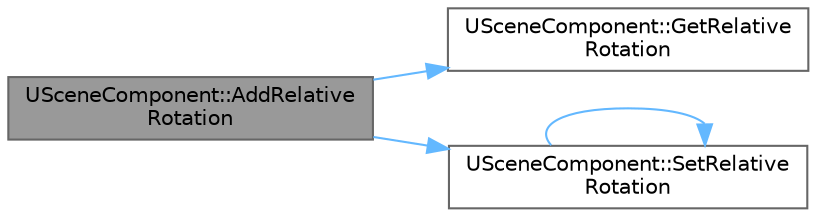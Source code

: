 digraph "USceneComponent::AddRelativeRotation"
{
 // INTERACTIVE_SVG=YES
 // LATEX_PDF_SIZE
  bgcolor="transparent";
  edge [fontname=Helvetica,fontsize=10,labelfontname=Helvetica,labelfontsize=10];
  node [fontname=Helvetica,fontsize=10,shape=box,height=0.2,width=0.4];
  rankdir="LR";
  Node1 [id="Node000001",label="USceneComponent::AddRelative\lRotation",height=0.2,width=0.4,color="gray40", fillcolor="grey60", style="filled", fontcolor="black",tooltip=" "];
  Node1 -> Node2 [id="edge1_Node000001_Node000002",color="steelblue1",style="solid",tooltip=" "];
  Node2 [id="Node000002",label="USceneComponent::GetRelative\lRotation",height=0.2,width=0.4,color="grey40", fillcolor="white", style="filled",URL="$d7/dde/classUSceneComponent.html#ad8bdb63e3ae8abb9b2c5e2c70bc00930",tooltip="Gets the literal value of RelativeRotation."];
  Node1 -> Node3 [id="edge2_Node000001_Node000003",color="steelblue1",style="solid",tooltip=" "];
  Node3 [id="Node000003",label="USceneComponent::SetRelative\lRotation",height=0.2,width=0.4,color="grey40", fillcolor="white", style="filled",URL="$d7/dde/classUSceneComponent.html#a459545ddcf94594f6e97b30fe6a07f1b",tooltip=" "];
  Node3 -> Node3 [id="edge3_Node000003_Node000003",color="steelblue1",style="solid",tooltip=" "];
}
